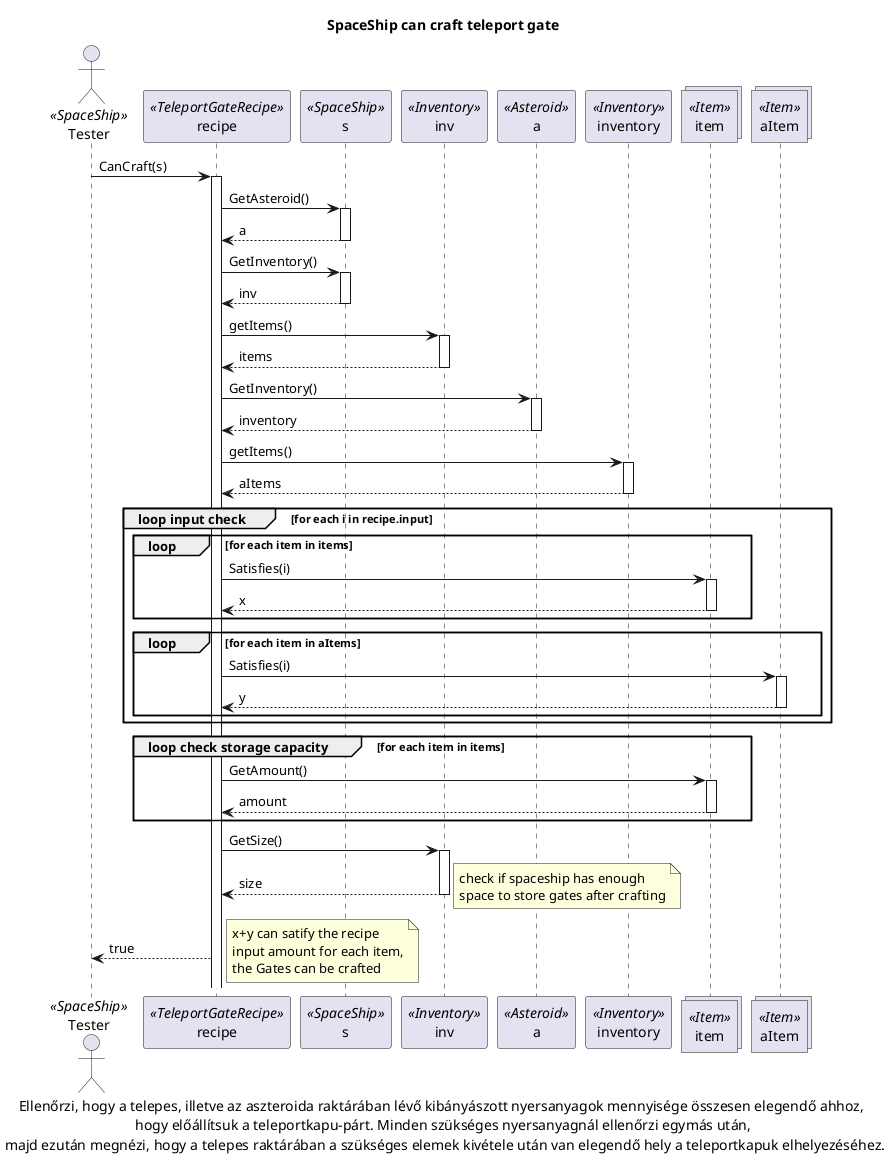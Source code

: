 @startuml
actor Tester as Tester <<SpaceShip>>
participant recipe as recipe <<TeleportGateRecipe>>
participant s as s <<SpaceShip>>
participant inv as inv <<Inventory>>
participant a as a <<Asteroid>>
participant inventory as inventory <<Inventory>>
collections item as item <<Item>>
collections aItem as aItem <<Item>>

title SpaceShip can craft teleport gate

Tester-> recipe++: CanCraft(s)
recipe -> s++: GetAsteroid()

s --> recipe--: a
recipe -> s++: GetInventory()

s --> recipe--: inv

recipe -> inv++: getItems()
inv --> recipe--: items

recipe -> a++: GetInventory()
a --> recipe--: inventory

recipe -> inventory++: getItems()
inventory --> recipe--: aItems

group loop input check[for each i in recipe.input]

    group loop [for each item in items]
        recipe -> item++: Satisfies(i)
        item --> recipe--: x
    end

    group loop [for each item in aItems]
        recipe -> aItem++: Satisfies(i)
        aItem --> recipe--: y
    end
end

group loop check storage capacity [for each item in items]
recipe -> item++: GetAmount()
item-->recipe--: amount
end

recipe -> inv++: GetSize()
inv-->recipe--: size

note right
check if spaceship has enough
space to store gates after crafting
end note

recipe --> Tester: true

note right
x+y can satify the recipe
input amount for each item,
the Gates can be crafted
end note

caption  Ellenőrzi, hogy a telepes, illetve az aszteroida raktárában lévő kibányászott nyersanyagok mennyisége összesen elegendő ahhoz, \n hogy előállítsuk a teleportkapu-párt. Minden szükséges nyersanyagnál ellenőrzi egymás után, \n majd ezután megnézi, hogy a telepes raktárában a szükséges elemek kivétele után van elegendő hely a teleportkapuk elhelyezéséhez. 


@enduml